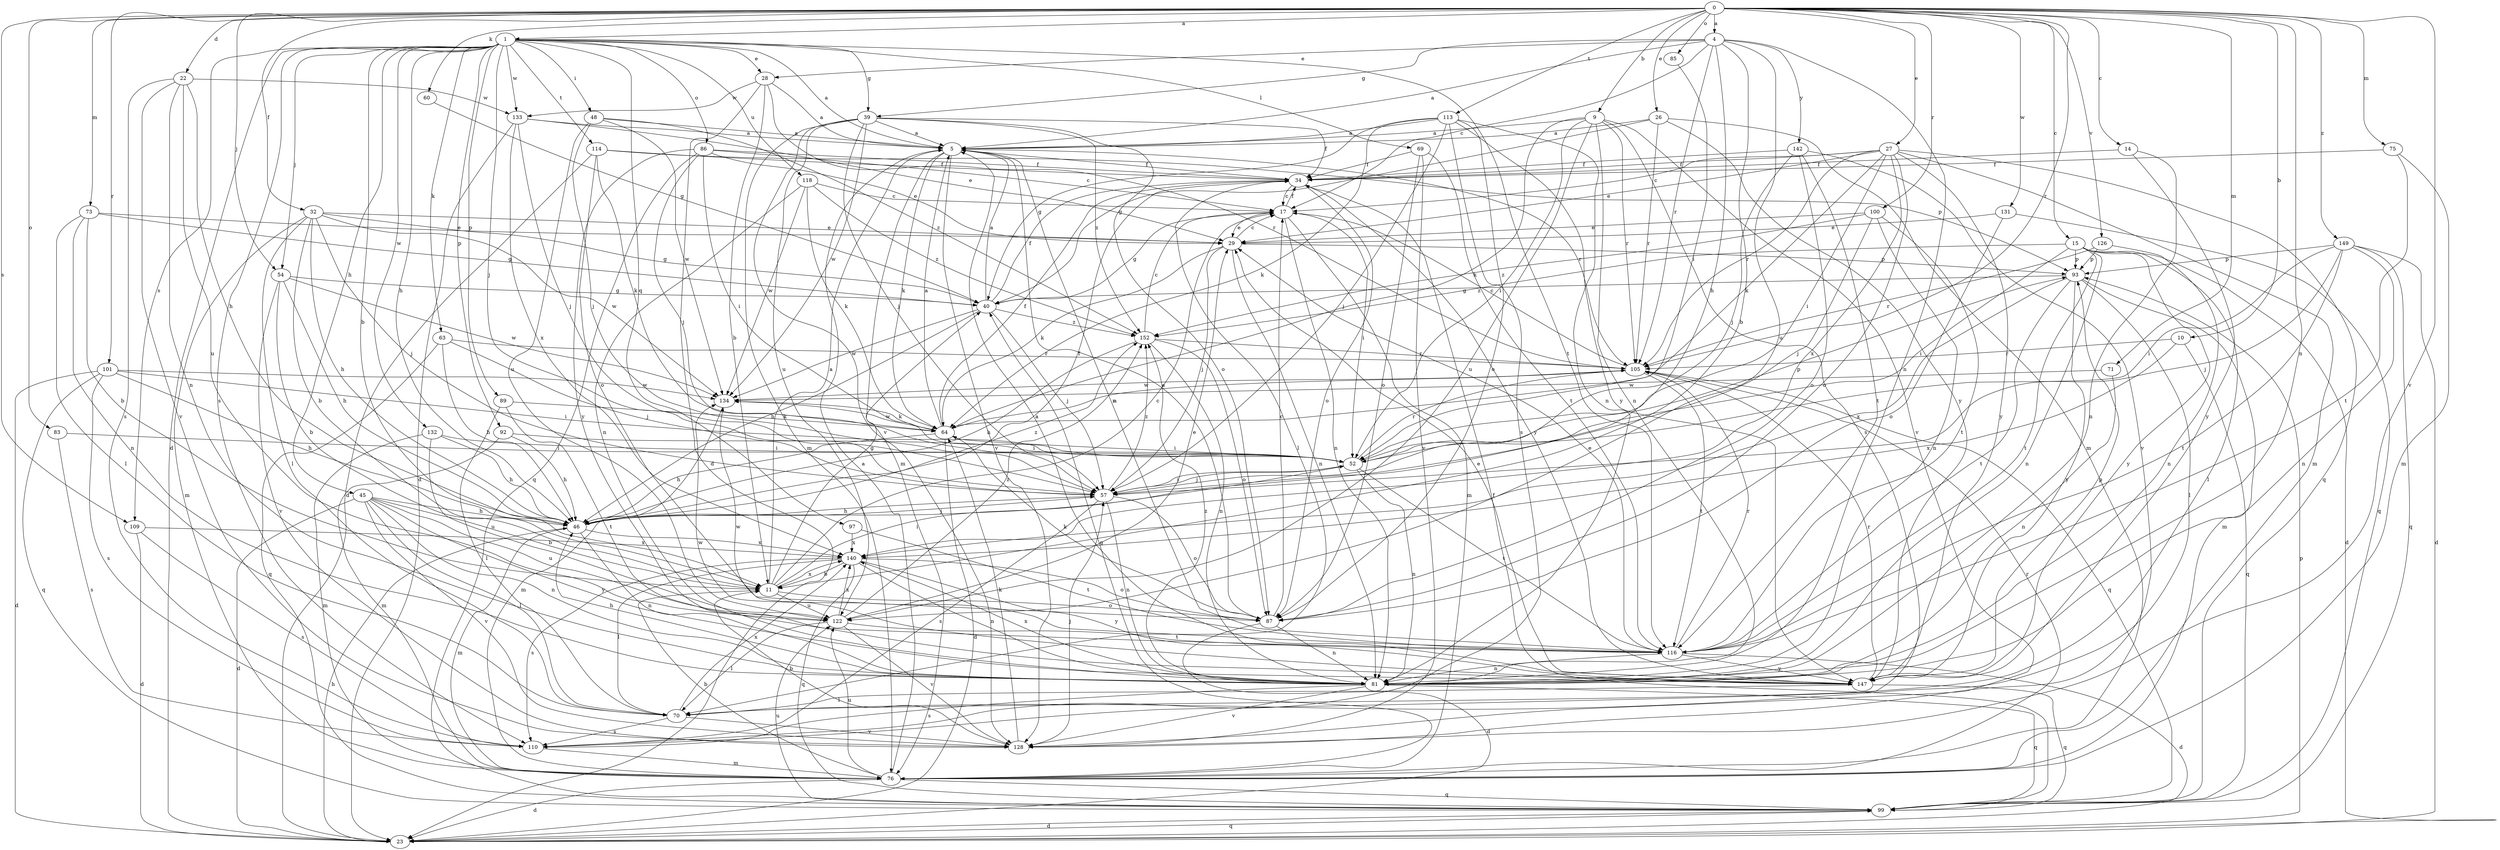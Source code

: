 strict digraph  {
0;
1;
4;
5;
9;
10;
11;
14;
15;
17;
22;
23;
26;
27;
28;
29;
32;
34;
39;
40;
45;
46;
48;
52;
54;
57;
60;
63;
64;
69;
70;
71;
73;
75;
76;
81;
83;
85;
86;
87;
89;
92;
93;
97;
99;
100;
101;
105;
109;
110;
113;
114;
116;
118;
122;
126;
128;
131;
132;
133;
134;
140;
142;
147;
149;
152;
0 -> 1  [label=a];
0 -> 4  [label=a];
0 -> 9  [label=b];
0 -> 10  [label=b];
0 -> 14  [label=c];
0 -> 15  [label=c];
0 -> 22  [label=d];
0 -> 26  [label=e];
0 -> 27  [label=e];
0 -> 32  [label=f];
0 -> 54  [label=j];
0 -> 60  [label=k];
0 -> 71  [label=m];
0 -> 73  [label=m];
0 -> 75  [label=m];
0 -> 81  [label=n];
0 -> 83  [label=o];
0 -> 85  [label=o];
0 -> 100  [label=r];
0 -> 101  [label=r];
0 -> 105  [label=r];
0 -> 109  [label=s];
0 -> 113  [label=t];
0 -> 126  [label=v];
0 -> 128  [label=v];
0 -> 131  [label=w];
0 -> 149  [label=z];
1 -> 5  [label=a];
1 -> 11  [label=b];
1 -> 23  [label=d];
1 -> 28  [label=e];
1 -> 39  [label=g];
1 -> 45  [label=h];
1 -> 46  [label=h];
1 -> 48  [label=i];
1 -> 54  [label=j];
1 -> 57  [label=j];
1 -> 63  [label=k];
1 -> 69  [label=l];
1 -> 86  [label=o];
1 -> 89  [label=p];
1 -> 92  [label=p];
1 -> 97  [label=q];
1 -> 109  [label=s];
1 -> 110  [label=s];
1 -> 114  [label=t];
1 -> 116  [label=t];
1 -> 118  [label=u];
1 -> 132  [label=w];
1 -> 133  [label=w];
4 -> 5  [label=a];
4 -> 11  [label=b];
4 -> 17  [label=c];
4 -> 28  [label=e];
4 -> 39  [label=g];
4 -> 46  [label=h];
4 -> 81  [label=n];
4 -> 105  [label=r];
4 -> 122  [label=u];
4 -> 142  [label=y];
5 -> 34  [label=f];
5 -> 64  [label=k];
5 -> 76  [label=m];
5 -> 105  [label=r];
5 -> 128  [label=v];
9 -> 5  [label=a];
9 -> 52  [label=i];
9 -> 64  [label=k];
9 -> 81  [label=n];
9 -> 105  [label=r];
9 -> 110  [label=s];
9 -> 122  [label=u];
9 -> 128  [label=v];
10 -> 99  [label=q];
10 -> 105  [label=r];
10 -> 140  [label=x];
11 -> 5  [label=a];
11 -> 17  [label=c];
11 -> 40  [label=g];
11 -> 52  [label=i];
11 -> 87  [label=o];
11 -> 122  [label=u];
11 -> 140  [label=x];
14 -> 34  [label=f];
14 -> 81  [label=n];
14 -> 147  [label=y];
15 -> 23  [label=d];
15 -> 52  [label=i];
15 -> 70  [label=l];
15 -> 81  [label=n];
15 -> 93  [label=p];
15 -> 116  [label=t];
15 -> 147  [label=y];
15 -> 152  [label=z];
17 -> 29  [label=e];
17 -> 34  [label=f];
17 -> 40  [label=g];
17 -> 52  [label=i];
17 -> 76  [label=m];
17 -> 81  [label=n];
22 -> 46  [label=h];
22 -> 81  [label=n];
22 -> 110  [label=s];
22 -> 122  [label=u];
22 -> 128  [label=v];
22 -> 133  [label=w];
23 -> 46  [label=h];
23 -> 93  [label=p];
23 -> 99  [label=q];
26 -> 5  [label=a];
26 -> 40  [label=g];
26 -> 76  [label=m];
26 -> 105  [label=r];
26 -> 147  [label=y];
27 -> 17  [label=c];
27 -> 29  [label=e];
27 -> 34  [label=f];
27 -> 52  [label=i];
27 -> 64  [label=k];
27 -> 76  [label=m];
27 -> 87  [label=o];
27 -> 99  [label=q];
27 -> 105  [label=r];
27 -> 140  [label=x];
27 -> 147  [label=y];
28 -> 5  [label=a];
28 -> 11  [label=b];
28 -> 23  [label=d];
28 -> 105  [label=r];
28 -> 133  [label=w];
29 -> 17  [label=c];
29 -> 57  [label=j];
29 -> 64  [label=k];
29 -> 81  [label=n];
29 -> 93  [label=p];
32 -> 11  [label=b];
32 -> 29  [label=e];
32 -> 40  [label=g];
32 -> 46  [label=h];
32 -> 57  [label=j];
32 -> 70  [label=l];
32 -> 76  [label=m];
32 -> 134  [label=w];
34 -> 17  [label=c];
34 -> 70  [label=l];
34 -> 87  [label=o];
34 -> 147  [label=y];
39 -> 5  [label=a];
39 -> 34  [label=f];
39 -> 57  [label=j];
39 -> 76  [label=m];
39 -> 87  [label=o];
39 -> 122  [label=u];
39 -> 128  [label=v];
39 -> 134  [label=w];
39 -> 152  [label=z];
40 -> 5  [label=a];
40 -> 34  [label=f];
40 -> 46  [label=h];
40 -> 57  [label=j];
40 -> 134  [label=w];
40 -> 152  [label=z];
45 -> 11  [label=b];
45 -> 23  [label=d];
45 -> 46  [label=h];
45 -> 70  [label=l];
45 -> 81  [label=n];
45 -> 122  [label=u];
45 -> 128  [label=v];
45 -> 147  [label=y];
46 -> 34  [label=f];
46 -> 57  [label=j];
46 -> 76  [label=m];
46 -> 81  [label=n];
46 -> 140  [label=x];
46 -> 152  [label=z];
48 -> 5  [label=a];
48 -> 57  [label=j];
48 -> 122  [label=u];
48 -> 134  [label=w];
48 -> 152  [label=z];
52 -> 57  [label=j];
52 -> 81  [label=n];
52 -> 93  [label=p];
52 -> 105  [label=r];
52 -> 116  [label=t];
54 -> 11  [label=b];
54 -> 40  [label=g];
54 -> 46  [label=h];
54 -> 128  [label=v];
54 -> 134  [label=w];
57 -> 46  [label=h];
57 -> 52  [label=i];
57 -> 81  [label=n];
57 -> 87  [label=o];
57 -> 110  [label=s];
57 -> 152  [label=z];
60 -> 40  [label=g];
63 -> 46  [label=h];
63 -> 57  [label=j];
63 -> 99  [label=q];
63 -> 105  [label=r];
64 -> 5  [label=a];
64 -> 23  [label=d];
64 -> 34  [label=f];
64 -> 46  [label=h];
64 -> 52  [label=i];
64 -> 105  [label=r];
64 -> 134  [label=w];
69 -> 34  [label=f];
69 -> 87  [label=o];
69 -> 116  [label=t];
69 -> 128  [label=v];
70 -> 110  [label=s];
70 -> 128  [label=v];
70 -> 140  [label=x];
71 -> 81  [label=n];
71 -> 134  [label=w];
73 -> 11  [label=b];
73 -> 29  [label=e];
73 -> 40  [label=g];
73 -> 70  [label=l];
73 -> 81  [label=n];
75 -> 34  [label=f];
75 -> 76  [label=m];
75 -> 116  [label=t];
76 -> 5  [label=a];
76 -> 11  [label=b];
76 -> 23  [label=d];
76 -> 40  [label=g];
76 -> 99  [label=q];
76 -> 105  [label=r];
76 -> 122  [label=u];
81 -> 46  [label=h];
81 -> 99  [label=q];
81 -> 110  [label=s];
81 -> 128  [label=v];
81 -> 140  [label=x];
81 -> 152  [label=z];
83 -> 52  [label=i];
83 -> 110  [label=s];
85 -> 52  [label=i];
86 -> 17  [label=c];
86 -> 29  [label=e];
86 -> 34  [label=f];
86 -> 52  [label=i];
86 -> 57  [label=j];
86 -> 99  [label=q];
86 -> 147  [label=y];
87 -> 5  [label=a];
87 -> 17  [label=c];
87 -> 23  [label=d];
87 -> 64  [label=k];
87 -> 81  [label=n];
89 -> 64  [label=k];
89 -> 70  [label=l];
89 -> 116  [label=t];
92 -> 46  [label=h];
92 -> 52  [label=i];
92 -> 76  [label=m];
93 -> 40  [label=g];
93 -> 70  [label=l];
93 -> 76  [label=m];
93 -> 116  [label=t];
93 -> 140  [label=x];
93 -> 147  [label=y];
97 -> 116  [label=t];
97 -> 140  [label=x];
99 -> 23  [label=d];
99 -> 34  [label=f];
99 -> 122  [label=u];
100 -> 29  [label=e];
100 -> 57  [label=j];
100 -> 81  [label=n];
100 -> 116  [label=t];
100 -> 152  [label=z];
101 -> 23  [label=d];
101 -> 46  [label=h];
101 -> 52  [label=i];
101 -> 99  [label=q];
101 -> 110  [label=s];
101 -> 134  [label=w];
105 -> 17  [label=c];
105 -> 99  [label=q];
105 -> 116  [label=t];
105 -> 134  [label=w];
109 -> 23  [label=d];
109 -> 110  [label=s];
109 -> 140  [label=x];
110 -> 76  [label=m];
113 -> 5  [label=a];
113 -> 40  [label=g];
113 -> 57  [label=j];
113 -> 64  [label=k];
113 -> 81  [label=n];
113 -> 87  [label=o];
113 -> 110  [label=s];
113 -> 147  [label=y];
114 -> 23  [label=d];
114 -> 34  [label=f];
114 -> 64  [label=k];
114 -> 87  [label=o];
114 -> 93  [label=p];
116 -> 5  [label=a];
116 -> 23  [label=d];
116 -> 29  [label=e];
116 -> 81  [label=n];
116 -> 105  [label=r];
116 -> 134  [label=w];
116 -> 147  [label=y];
118 -> 17  [label=c];
118 -> 64  [label=k];
118 -> 81  [label=n];
118 -> 134  [label=w];
118 -> 152  [label=z];
122 -> 29  [label=e];
122 -> 70  [label=l];
122 -> 116  [label=t];
122 -> 128  [label=v];
122 -> 140  [label=x];
122 -> 152  [label=z];
126 -> 81  [label=n];
126 -> 93  [label=p];
126 -> 105  [label=r];
128 -> 11  [label=b];
128 -> 57  [label=j];
128 -> 64  [label=k];
131 -> 29  [label=e];
131 -> 87  [label=o];
131 -> 99  [label=q];
132 -> 46  [label=h];
132 -> 52  [label=i];
132 -> 76  [label=m];
132 -> 122  [label=u];
133 -> 5  [label=a];
133 -> 23  [label=d];
133 -> 29  [label=e];
133 -> 57  [label=j];
133 -> 140  [label=x];
134 -> 64  [label=k];
134 -> 76  [label=m];
140 -> 11  [label=b];
140 -> 70  [label=l];
140 -> 81  [label=n];
140 -> 87  [label=o];
140 -> 99  [label=q];
140 -> 110  [label=s];
140 -> 147  [label=y];
142 -> 34  [label=f];
142 -> 57  [label=j];
142 -> 87  [label=o];
142 -> 116  [label=t];
142 -> 128  [label=v];
147 -> 5  [label=a];
147 -> 29  [label=e];
147 -> 70  [label=l];
147 -> 93  [label=p];
147 -> 99  [label=q];
147 -> 105  [label=r];
147 -> 134  [label=w];
149 -> 23  [label=d];
149 -> 52  [label=i];
149 -> 57  [label=j];
149 -> 81  [label=n];
149 -> 93  [label=p];
149 -> 99  [label=q];
149 -> 116  [label=t];
152 -> 17  [label=c];
152 -> 46  [label=h];
152 -> 81  [label=n];
152 -> 87  [label=o];
152 -> 105  [label=r];
}
